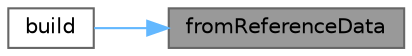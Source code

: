 digraph "fromReferenceData"
{
 // INTERACTIVE_SVG=YES
 // LATEX_PDF_SIZE
  bgcolor="transparent";
  edge [fontname=Helvetica,fontsize=10,labelfontname=Helvetica,labelfontsize=10];
  node [fontname=Helvetica,fontsize=10,shape=box,height=0.2,width=0.4];
  rankdir="RL";
  Node1 [label="fromReferenceData",height=0.2,width=0.4,color="gray40", fillcolor="grey60", style="filled", fontcolor="black",tooltip="Populate constituent notionals and curve IDs from reference data."];
  Node1 -> Node2 [dir="back",color="steelblue1",style="solid"];
  Node2 [label="build",height=0.2,width=0.4,color="grey40", fillcolor="white", style="filled",URL="$classore_1_1data_1_1_index_credit_default_swap_option.html#af7b69d5b18d278257927e32b10a23ee6",tooltip=" "];
}
